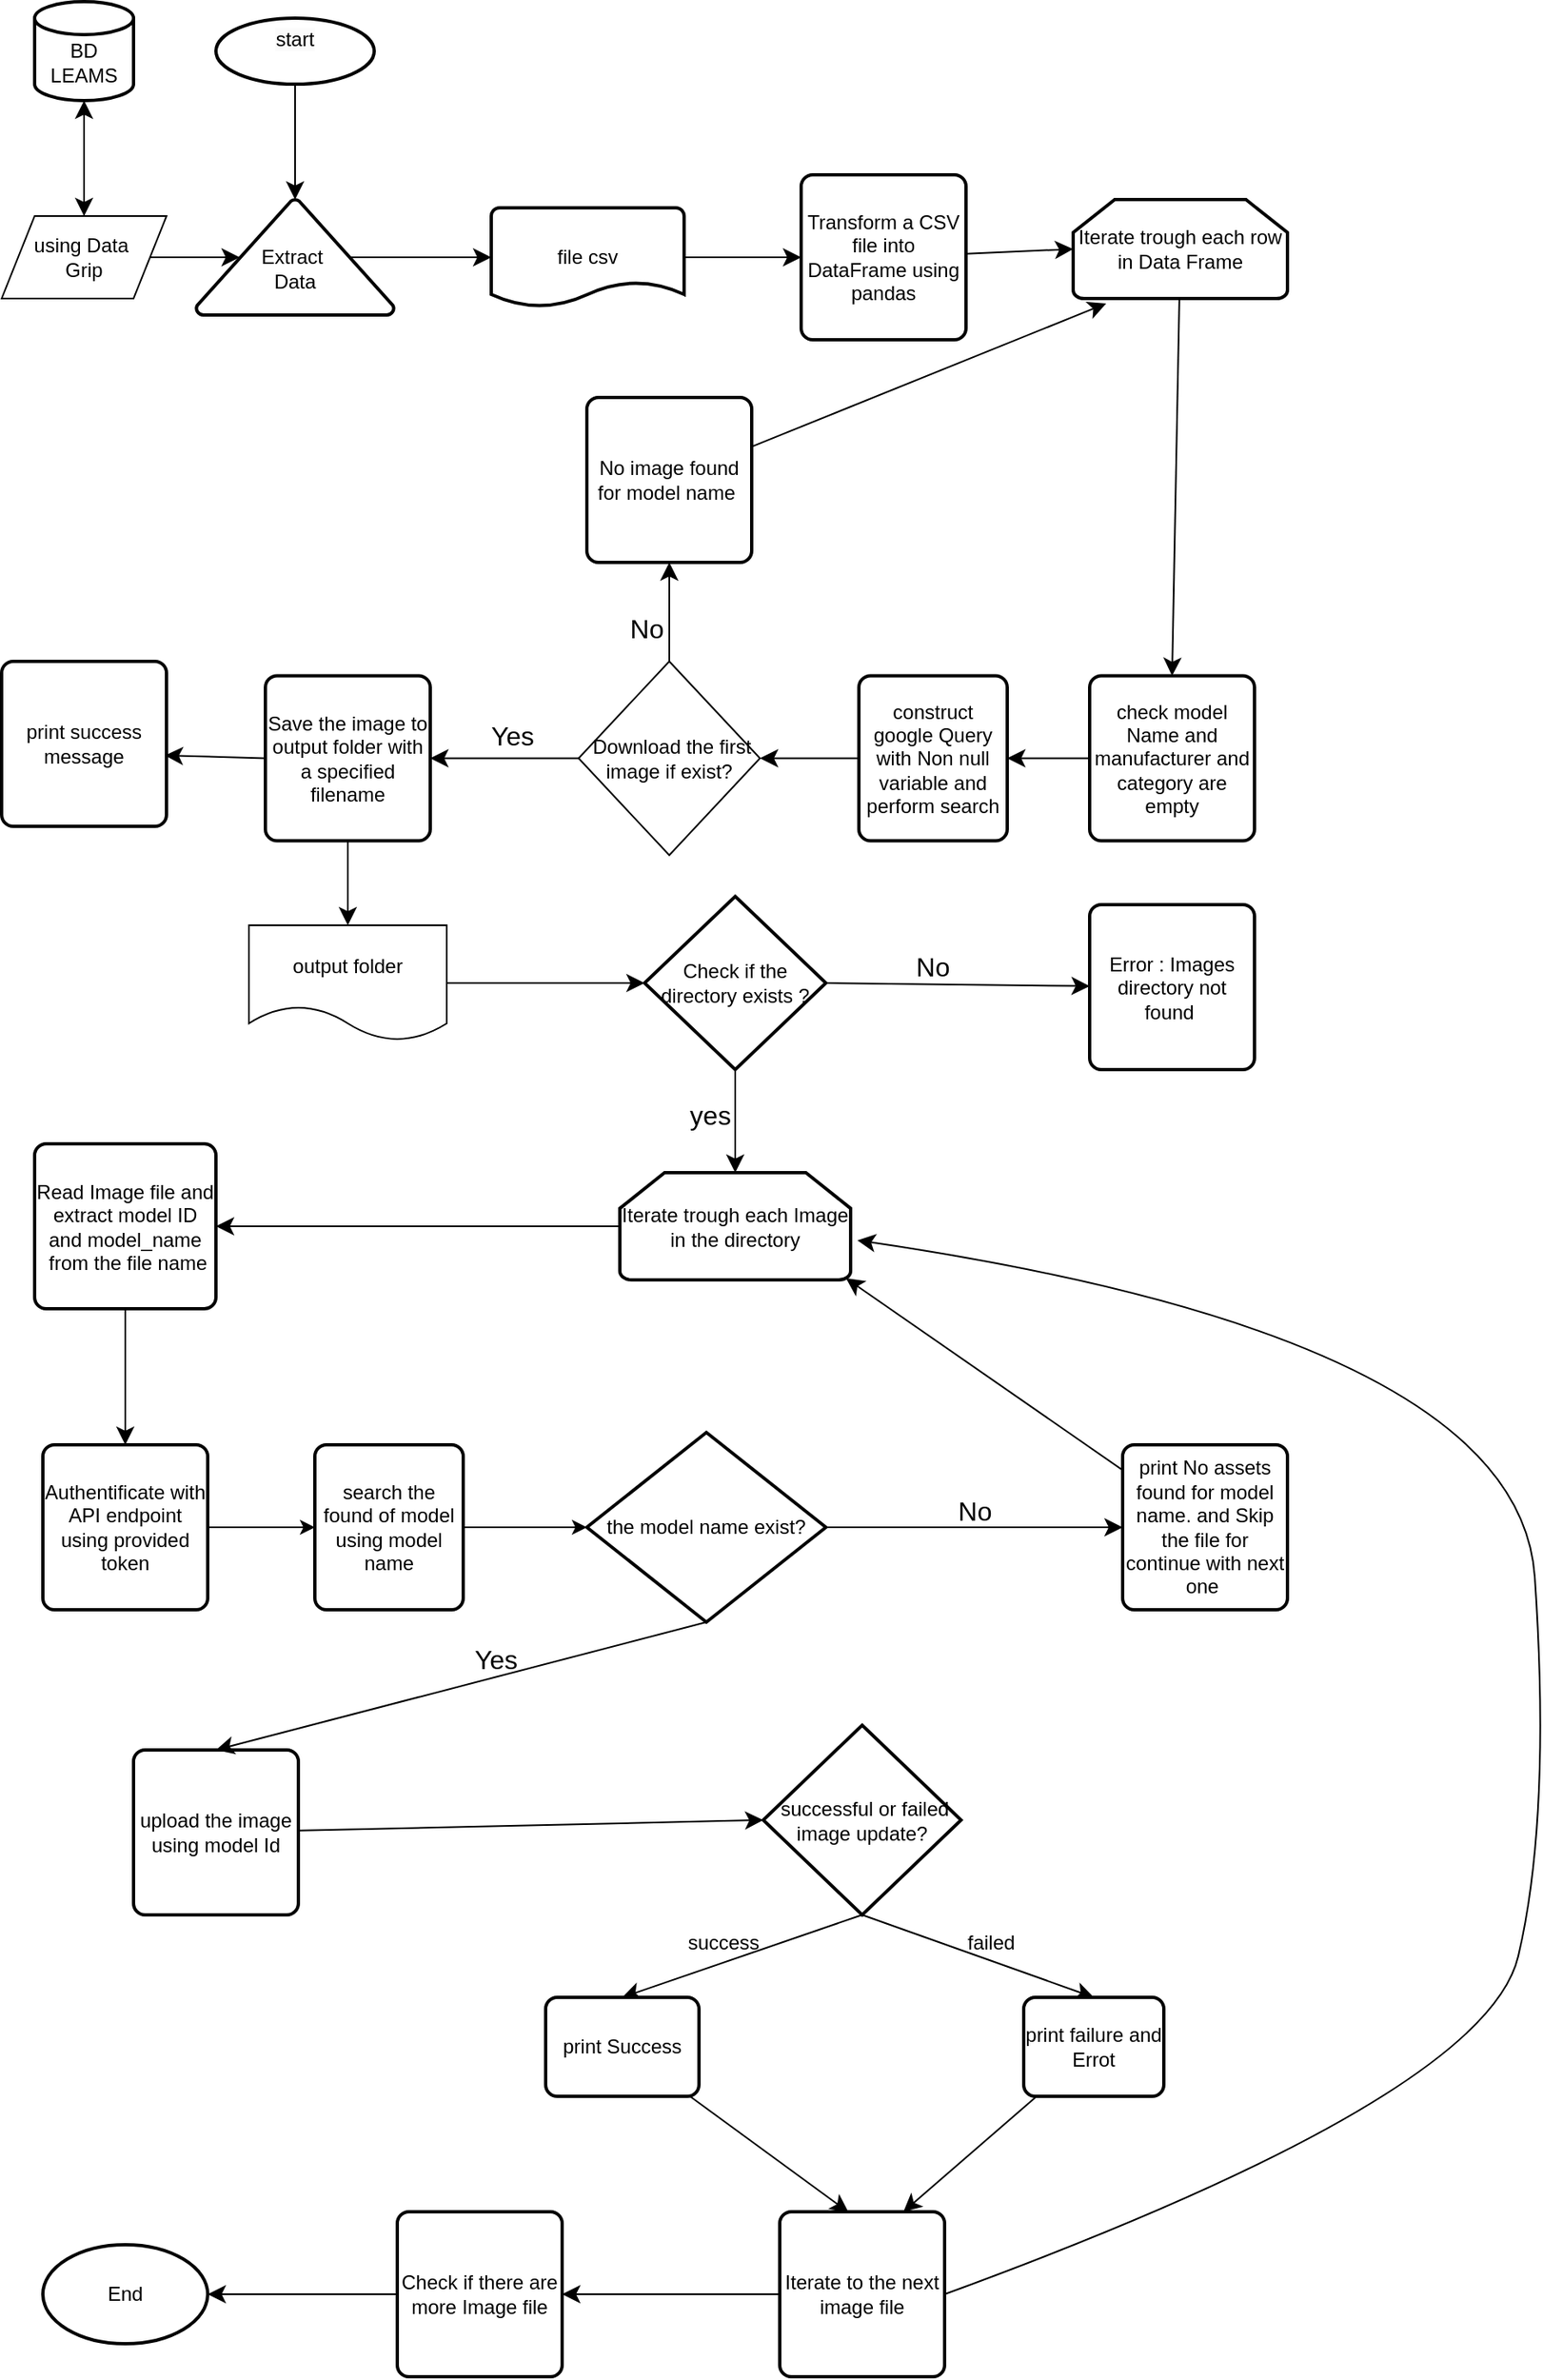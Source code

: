 <mxfile version="24.4.0" type="github">
  <diagram id="C5RBs43oDa-KdzZeNtuy" name="Page-1">
    <mxGraphModel dx="1173" dy="1793" grid="1" gridSize="10" guides="1" tooltips="1" connect="1" arrows="1" fold="1" page="1" pageScale="1" pageWidth="827" pageHeight="1169" math="0" shadow="0">
      <root>
        <mxCell id="WIyWlLk6GJQsqaUBKTNV-0" />
        <mxCell id="WIyWlLk6GJQsqaUBKTNV-1" parent="WIyWlLk6GJQsqaUBKTNV-0" />
        <mxCell id="C65WgQI8QG8N_RnLKigR-12" value="" style="edgeStyle=none;curved=1;rounded=0;orthogonalLoop=1;jettySize=auto;html=1;fontSize=12;startSize=8;endSize=8;entryX=0.5;entryY=0;entryDx=0;entryDy=0;entryPerimeter=0;" parent="WIyWlLk6GJQsqaUBKTNV-1" source="C65WgQI8QG8N_RnLKigR-0" target="C65WgQI8QG8N_RnLKigR-27" edge="1">
          <mxGeometry relative="1" as="geometry">
            <mxPoint x="420" y="-610" as="targetPoint" />
          </mxGeometry>
        </mxCell>
        <mxCell id="C65WgQI8QG8N_RnLKigR-0" value="&#xa;&lt;span style=&quot;color: rgb(0, 0, 0); font-family: Helvetica; font-size: 12px; font-style: normal; font-variant-ligatures: normal; font-variant-caps: normal; font-weight: 400; letter-spacing: normal; orphans: 2; text-align: center; text-indent: 0px; text-transform: none; widows: 2; word-spacing: 0px; -webkit-text-stroke-width: 0px; white-space: normal; background-color: rgb(251, 251, 251); text-decoration-thickness: initial; text-decoration-style: initial; text-decoration-color: initial; display: inline !important; float: none;&quot;&gt;start&lt;/span&gt;&#xa;&#xa;" style="strokeWidth=2;html=1;shape=mxgraph.flowchart.start_1;whiteSpace=wrap;" parent="WIyWlLk6GJQsqaUBKTNV-1" vertex="1">
          <mxGeometry x="230" y="-950" width="96" height="40" as="geometry" />
        </mxCell>
        <mxCell id="C65WgQI8QG8N_RnLKigR-148" style="edgeStyle=none;curved=1;rounded=0;orthogonalLoop=1;jettySize=auto;html=1;entryX=0;entryY=0.5;entryDx=0;entryDy=0;fontSize=12;startSize=8;endSize=8;" parent="WIyWlLk6GJQsqaUBKTNV-1" source="C65WgQI8QG8N_RnLKigR-13" target="C65WgQI8QG8N_RnLKigR-146" edge="1">
          <mxGeometry relative="1" as="geometry" />
        </mxCell>
        <mxCell id="C65WgQI8QG8N_RnLKigR-13" value="file csv" style="strokeWidth=2;html=1;shape=mxgraph.flowchart.document2;whiteSpace=wrap;size=0.25;" parent="WIyWlLk6GJQsqaUBKTNV-1" vertex="1">
          <mxGeometry x="397" y="-835" width="117" height="60" as="geometry" />
        </mxCell>
        <mxCell id="C65WgQI8QG8N_RnLKigR-25" style="edgeStyle=none;curved=1;rounded=0;orthogonalLoop=1;jettySize=auto;html=1;entryX=1;entryY=0.5;entryDx=0;entryDy=0;fontSize=12;startSize=8;endSize=8;" parent="WIyWlLk6GJQsqaUBKTNV-1" edge="1">
          <mxGeometry relative="1" as="geometry">
            <mxPoint x="480" y="-580" as="sourcePoint" />
            <mxPoint x="480" y="-580" as="targetPoint" />
          </mxGeometry>
        </mxCell>
        <mxCell id="C65WgQI8QG8N_RnLKigR-27" value="&lt;div&gt;&lt;br&gt;&lt;/div&gt;&lt;div&gt;&lt;span style=&quot;background-color: initial;&quot;&gt;Extract&amp;nbsp;&lt;/span&gt;&lt;br&gt;&lt;/div&gt;&lt;div&gt;Data&lt;/div&gt;" style="strokeWidth=2;html=1;shape=mxgraph.flowchart.extract_or_measurement;whiteSpace=wrap;" parent="WIyWlLk6GJQsqaUBKTNV-1" vertex="1">
          <mxGeometry x="218" y="-840" width="120" height="70" as="geometry" />
        </mxCell>
        <mxCell id="C65WgQI8QG8N_RnLKigR-28" value="using Data&amp;nbsp;&lt;div&gt;Grip&lt;/div&gt;" style="shape=parallelogram;perimeter=parallelogramPerimeter;whiteSpace=wrap;html=1;dashed=0;" parent="WIyWlLk6GJQsqaUBKTNV-1" vertex="1">
          <mxGeometry x="100" y="-830" width="100" height="50" as="geometry" />
        </mxCell>
        <mxCell id="C65WgQI8QG8N_RnLKigR-29" style="edgeStyle=none;curved=1;rounded=0;orthogonalLoop=1;jettySize=auto;html=1;entryX=0.22;entryY=0.5;entryDx=0;entryDy=0;entryPerimeter=0;fontSize=12;startSize=8;endSize=8;" parent="WIyWlLk6GJQsqaUBKTNV-1" source="C65WgQI8QG8N_RnLKigR-28" target="C65WgQI8QG8N_RnLKigR-27" edge="1">
          <mxGeometry relative="1" as="geometry" />
        </mxCell>
        <mxCell id="C65WgQI8QG8N_RnLKigR-34" style="edgeStyle=none;curved=1;rounded=0;orthogonalLoop=1;jettySize=auto;html=1;exitX=0.78;exitY=0.5;exitDx=0;exitDy=0;exitPerimeter=0;entryX=0;entryY=0.5;entryDx=0;entryDy=0;entryPerimeter=0;fontSize=12;startSize=8;endSize=8;" parent="WIyWlLk6GJQsqaUBKTNV-1" source="C65WgQI8QG8N_RnLKigR-27" target="C65WgQI8QG8N_RnLKigR-13" edge="1">
          <mxGeometry relative="1" as="geometry" />
        </mxCell>
        <mxCell id="C65WgQI8QG8N_RnLKigR-40" style="edgeStyle=none;curved=1;rounded=0;orthogonalLoop=1;jettySize=auto;html=1;entryX=0.5;entryY=0;entryDx=0;entryDy=0;fontSize=12;startSize=8;endSize=8;" parent="WIyWlLk6GJQsqaUBKTNV-1" source="C65WgQI8QG8N_RnLKigR-37" target="C65WgQI8QG8N_RnLKigR-39" edge="1">
          <mxGeometry relative="1" as="geometry" />
        </mxCell>
        <mxCell id="C65WgQI8QG8N_RnLKigR-37" value="Iterate trough each row in Data Frame" style="strokeWidth=2;html=1;shape=mxgraph.flowchart.loop_limit;whiteSpace=wrap;" parent="WIyWlLk6GJQsqaUBKTNV-1" vertex="1">
          <mxGeometry x="750" y="-840" width="130" height="60" as="geometry" />
        </mxCell>
        <mxCell id="C65WgQI8QG8N_RnLKigR-41" style="edgeStyle=none;curved=1;rounded=0;orthogonalLoop=1;jettySize=auto;html=1;fontSize=12;startSize=8;endSize=8;entryX=1;entryY=0.5;entryDx=0;entryDy=0;" parent="WIyWlLk6GJQsqaUBKTNV-1" source="C65WgQI8QG8N_RnLKigR-39" target="C65WgQI8QG8N_RnLKigR-42" edge="1">
          <mxGeometry relative="1" as="geometry">
            <mxPoint x="740" y="-440" as="targetPoint" />
          </mxGeometry>
        </mxCell>
        <mxCell id="C65WgQI8QG8N_RnLKigR-39" value="check model Name and manufacturer and category are empty" style="rounded=1;whiteSpace=wrap;html=1;absoluteArcSize=1;arcSize=14;strokeWidth=2;" parent="WIyWlLk6GJQsqaUBKTNV-1" vertex="1">
          <mxGeometry x="760" y="-551.25" width="100" height="100" as="geometry" />
        </mxCell>
        <mxCell id="C65WgQI8QG8N_RnLKigR-43" style="edgeStyle=none;curved=1;rounded=0;orthogonalLoop=1;jettySize=auto;html=1;fontSize=12;startSize=8;endSize=8;entryX=1;entryY=0.5;entryDx=0;entryDy=0;" parent="WIyWlLk6GJQsqaUBKTNV-1" source="C65WgQI8QG8N_RnLKigR-42" target="C65WgQI8QG8N_RnLKigR-51" edge="1">
          <mxGeometry relative="1" as="geometry">
            <mxPoint x="560" y="-390" as="targetPoint" />
          </mxGeometry>
        </mxCell>
        <mxCell id="C65WgQI8QG8N_RnLKigR-42" value="construct google Query with Non null variable and perform search" style="rounded=1;whiteSpace=wrap;html=1;absoluteArcSize=1;arcSize=14;strokeWidth=2;" parent="WIyWlLk6GJQsqaUBKTNV-1" vertex="1">
          <mxGeometry x="620" y="-551.25" width="90" height="100" as="geometry" />
        </mxCell>
        <mxCell id="C65WgQI8QG8N_RnLKigR-47" value="" style="edgeStyle=none;curved=1;rounded=0;orthogonalLoop=1;jettySize=auto;html=1;exitX=0;exitY=0.5;exitDx=0;exitDy=0;fontSize=12;startSize=8;endSize=8;entryX=1;entryY=0.5;entryDx=0;entryDy=0;" parent="WIyWlLk6GJQsqaUBKTNV-1" source="C65WgQI8QG8N_RnLKigR-51" target="C65WgQI8QG8N_RnLKigR-48" edge="1">
          <mxGeometry relative="1" as="geometry">
            <mxPoint x="350" y="-390" as="targetPoint" />
            <mxPoint x="460" y="-390" as="sourcePoint" />
          </mxGeometry>
        </mxCell>
        <mxCell id="C65WgQI8QG8N_RnLKigR-49" style="edgeStyle=none;curved=1;rounded=0;orthogonalLoop=1;jettySize=auto;html=1;exitX=0;exitY=0.5;exitDx=0;exitDy=0;fontSize=12;startSize=8;endSize=8;entryX=0.99;entryY=0.57;entryDx=0;entryDy=0;entryPerimeter=0;" parent="WIyWlLk6GJQsqaUBKTNV-1" source="C65WgQI8QG8N_RnLKigR-48" target="C65WgQI8QG8N_RnLKigR-56" edge="1">
          <mxGeometry relative="1" as="geometry">
            <mxPoint x="200" y="-390" as="targetPoint" />
          </mxGeometry>
        </mxCell>
        <mxCell id="C65WgQI8QG8N_RnLKigR-55" style="edgeStyle=none;curved=1;rounded=0;orthogonalLoop=1;jettySize=auto;html=1;fontSize=12;startSize=8;endSize=8;" parent="WIyWlLk6GJQsqaUBKTNV-1" source="C65WgQI8QG8N_RnLKigR-48" target="C65WgQI8QG8N_RnLKigR-50" edge="1">
          <mxGeometry relative="1" as="geometry" />
        </mxCell>
        <mxCell id="C65WgQI8QG8N_RnLKigR-48" value="Save the image to output folder with a specified filename" style="rounded=1;whiteSpace=wrap;html=1;absoluteArcSize=1;arcSize=14;strokeWidth=2;" parent="WIyWlLk6GJQsqaUBKTNV-1" vertex="1">
          <mxGeometry x="260" y="-551.25" width="100" height="100" as="geometry" />
        </mxCell>
        <mxCell id="C65WgQI8QG8N_RnLKigR-50" value="output folder" style="shape=document;whiteSpace=wrap;html=1;boundedLbl=1;dashed=0;flipH=1;" parent="WIyWlLk6GJQsqaUBKTNV-1" vertex="1">
          <mxGeometry x="250" y="-400" width="120" height="70" as="geometry" />
        </mxCell>
        <mxCell id="C65WgQI8QG8N_RnLKigR-63" style="edgeStyle=none;curved=1;rounded=0;orthogonalLoop=1;jettySize=auto;html=1;exitX=0.5;exitY=0;exitDx=0;exitDy=0;entryX=0.5;entryY=1;entryDx=0;entryDy=0;fontSize=12;startSize=8;endSize=8;" parent="WIyWlLk6GJQsqaUBKTNV-1" source="C65WgQI8QG8N_RnLKigR-51" target="C65WgQI8QG8N_RnLKigR-61" edge="1">
          <mxGeometry relative="1" as="geometry" />
        </mxCell>
        <mxCell id="C65WgQI8QG8N_RnLKigR-51" value="&amp;nbsp;Download the first image if exist?" style="shape=rhombus;html=1;dashed=0;whiteSpace=wrap;perimeter=rhombusPerimeter;" parent="WIyWlLk6GJQsqaUBKTNV-1" vertex="1">
          <mxGeometry x="450" y="-560" width="110" height="117.5" as="geometry" />
        </mxCell>
        <mxCell id="C65WgQI8QG8N_RnLKigR-65" style="edgeStyle=none;curved=1;rounded=0;orthogonalLoop=1;jettySize=auto;html=1;entryX=0.5;entryY=0;entryDx=0;entryDy=0;fontSize=12;startSize=8;endSize=8;" parent="WIyWlLk6GJQsqaUBKTNV-1" source="C65WgQI8QG8N_RnLKigR-53" target="C65WgQI8QG8N_RnLKigR-28" edge="1">
          <mxGeometry relative="1" as="geometry" />
        </mxCell>
        <mxCell id="C65WgQI8QG8N_RnLKigR-53" value="&lt;div&gt;&lt;br&gt;&lt;/div&gt;BD LEAMS" style="strokeWidth=2;html=1;shape=mxgraph.flowchart.database;whiteSpace=wrap;" parent="WIyWlLk6GJQsqaUBKTNV-1" vertex="1">
          <mxGeometry x="120" y="-960" width="60" height="60" as="geometry" />
        </mxCell>
        <mxCell id="C65WgQI8QG8N_RnLKigR-56" value="print success message" style="rounded=1;whiteSpace=wrap;html=1;absoluteArcSize=1;arcSize=14;strokeWidth=2;" parent="WIyWlLk6GJQsqaUBKTNV-1" vertex="1">
          <mxGeometry x="100" y="-560" width="100" height="100" as="geometry" />
        </mxCell>
        <mxCell id="C65WgQI8QG8N_RnLKigR-61" value="No image found for model name&amp;nbsp;" style="rounded=1;whiteSpace=wrap;html=1;absoluteArcSize=1;arcSize=14;strokeWidth=2;" parent="WIyWlLk6GJQsqaUBKTNV-1" vertex="1">
          <mxGeometry x="455" y="-720" width="100" height="100" as="geometry" />
        </mxCell>
        <mxCell id="C65WgQI8QG8N_RnLKigR-62" style="edgeStyle=none;curved=1;rounded=0;orthogonalLoop=1;jettySize=auto;html=1;entryX=0.154;entryY=1.05;entryDx=0;entryDy=0;entryPerimeter=0;fontSize=12;startSize=8;endSize=8;" parent="WIyWlLk6GJQsqaUBKTNV-1" source="C65WgQI8QG8N_RnLKigR-61" target="C65WgQI8QG8N_RnLKigR-37" edge="1">
          <mxGeometry relative="1" as="geometry" />
        </mxCell>
        <mxCell id="C65WgQI8QG8N_RnLKigR-64" value="No" style="text;strokeColor=none;fillColor=none;html=1;align=center;verticalAlign=middle;whiteSpace=wrap;rounded=0;fontSize=16;" parent="WIyWlLk6GJQsqaUBKTNV-1" vertex="1">
          <mxGeometry x="475" y="-590" width="33" height="20" as="geometry" />
        </mxCell>
        <mxCell id="C65WgQI8QG8N_RnLKigR-66" style="edgeStyle=none;curved=1;rounded=0;orthogonalLoop=1;jettySize=auto;html=1;entryX=0.5;entryY=1;entryDx=0;entryDy=0;entryPerimeter=0;fontSize=12;startSize=8;endSize=8;" parent="WIyWlLk6GJQsqaUBKTNV-1" source="C65WgQI8QG8N_RnLKigR-28" target="C65WgQI8QG8N_RnLKigR-53" edge="1">
          <mxGeometry relative="1" as="geometry" />
        </mxCell>
        <mxCell id="C65WgQI8QG8N_RnLKigR-78" style="edgeStyle=none;curved=1;rounded=0;orthogonalLoop=1;jettySize=auto;html=1;exitX=1;exitY=0.5;exitDx=0;exitDy=0;exitPerimeter=0;fontSize=12;startSize=8;endSize=8;" parent="WIyWlLk6GJQsqaUBKTNV-1" source="C65WgQI8QG8N_RnLKigR-68" target="C65WgQI8QG8N_RnLKigR-71" edge="1">
          <mxGeometry relative="1" as="geometry" />
        </mxCell>
        <mxCell id="C65WgQI8QG8N_RnLKigR-68" value="Check if the directory exists ?" style="strokeWidth=2;html=1;shape=mxgraph.flowchart.decision;whiteSpace=wrap;" parent="WIyWlLk6GJQsqaUBKTNV-1" vertex="1">
          <mxGeometry x="490" y="-417.5" width="110" height="105" as="geometry" />
        </mxCell>
        <mxCell id="C65WgQI8QG8N_RnLKigR-70" value="No" style="text;strokeColor=none;fillColor=none;html=1;align=center;verticalAlign=middle;whiteSpace=wrap;rounded=0;fontSize=16;" parent="WIyWlLk6GJQsqaUBKTNV-1" vertex="1">
          <mxGeometry x="635" y="-390" width="60" height="30" as="geometry" />
        </mxCell>
        <mxCell id="C65WgQI8QG8N_RnLKigR-71" value="Error : Images directory not found&amp;nbsp;" style="rounded=1;whiteSpace=wrap;html=1;absoluteArcSize=1;arcSize=14;strokeWidth=2;" parent="WIyWlLk6GJQsqaUBKTNV-1" vertex="1">
          <mxGeometry x="760" y="-412.5" width="100" height="100" as="geometry" />
        </mxCell>
        <mxCell id="C65WgQI8QG8N_RnLKigR-74" style="edgeStyle=none;curved=1;rounded=0;orthogonalLoop=1;jettySize=auto;html=1;entryX=0;entryY=0.5;entryDx=0;entryDy=0;entryPerimeter=0;fontSize=12;startSize=8;endSize=8;" parent="WIyWlLk6GJQsqaUBKTNV-1" source="C65WgQI8QG8N_RnLKigR-50" target="C65WgQI8QG8N_RnLKigR-68" edge="1">
          <mxGeometry relative="1" as="geometry" />
        </mxCell>
        <mxCell id="C65WgQI8QG8N_RnLKigR-75" value="Iterate trough each Image in the directory" style="strokeWidth=2;html=1;shape=mxgraph.flowchart.loop_limit;whiteSpace=wrap;" parent="WIyWlLk6GJQsqaUBKTNV-1" vertex="1">
          <mxGeometry x="475" y="-250" width="140" height="65" as="geometry" />
        </mxCell>
        <mxCell id="C65WgQI8QG8N_RnLKigR-76" style="edgeStyle=none;curved=1;rounded=0;orthogonalLoop=1;jettySize=auto;html=1;exitX=0.5;exitY=1;exitDx=0;exitDy=0;exitPerimeter=0;entryX=0.5;entryY=0;entryDx=0;entryDy=0;entryPerimeter=0;fontSize=12;startSize=8;endSize=8;" parent="WIyWlLk6GJQsqaUBKTNV-1" source="C65WgQI8QG8N_RnLKigR-68" target="C65WgQI8QG8N_RnLKigR-75" edge="1">
          <mxGeometry relative="1" as="geometry" />
        </mxCell>
        <mxCell id="C65WgQI8QG8N_RnLKigR-77" value="yes" style="text;strokeColor=none;fillColor=none;html=1;align=center;verticalAlign=middle;whiteSpace=wrap;rounded=0;fontSize=16;" parent="WIyWlLk6GJQsqaUBKTNV-1" vertex="1">
          <mxGeometry x="500" y="-300" width="60" height="30" as="geometry" />
        </mxCell>
        <mxCell id="C65WgQI8QG8N_RnLKigR-156" style="edgeStyle=none;curved=1;rounded=0;orthogonalLoop=1;jettySize=auto;html=1;entryX=0.5;entryY=0;entryDx=0;entryDy=0;fontSize=12;startSize=8;endSize=8;" parent="WIyWlLk6GJQsqaUBKTNV-1" source="C65WgQI8QG8N_RnLKigR-82" target="C65WgQI8QG8N_RnLKigR-154" edge="1">
          <mxGeometry relative="1" as="geometry" />
        </mxCell>
        <mxCell id="C65WgQI8QG8N_RnLKigR-82" value="Read Image file and extract model ID and model_name&lt;div&gt;&amp;nbsp;from the file name&lt;/div&gt;" style="rounded=1;whiteSpace=wrap;html=1;absoluteArcSize=1;arcSize=14;strokeWidth=2;" parent="WIyWlLk6GJQsqaUBKTNV-1" vertex="1">
          <mxGeometry x="120" y="-267.5" width="110" height="100" as="geometry" />
        </mxCell>
        <mxCell id="C65WgQI8QG8N_RnLKigR-108" style="edgeStyle=none;curved=1;rounded=0;orthogonalLoop=1;jettySize=auto;html=1;entryX=0;entryY=0.5;entryDx=0;entryDy=0;fontSize=12;startSize=8;endSize=8;" parent="WIyWlLk6GJQsqaUBKTNV-1" target="C65WgQI8QG8N_RnLKigR-87" edge="1">
          <mxGeometry relative="1" as="geometry">
            <mxPoint x="595" y="-35" as="sourcePoint" />
          </mxGeometry>
        </mxCell>
        <mxCell id="C65WgQI8QG8N_RnLKigR-87" value="print No assets found for model name. and Skip the file for continue with next one&amp;nbsp;" style="rounded=1;whiteSpace=wrap;html=1;absoluteArcSize=1;arcSize=14;strokeWidth=2;" parent="WIyWlLk6GJQsqaUBKTNV-1" vertex="1">
          <mxGeometry x="780" y="-85" width="100" height="100" as="geometry" />
        </mxCell>
        <mxCell id="C65WgQI8QG8N_RnLKigR-98" style="edgeStyle=none;curved=1;rounded=0;orthogonalLoop=1;jettySize=auto;html=1;entryX=0.98;entryY=0.985;entryDx=0;entryDy=0;entryPerimeter=0;fontSize=12;startSize=8;endSize=8;" parent="WIyWlLk6GJQsqaUBKTNV-1" source="C65WgQI8QG8N_RnLKigR-87" target="C65WgQI8QG8N_RnLKigR-75" edge="1">
          <mxGeometry relative="1" as="geometry" />
        </mxCell>
        <mxCell id="C65WgQI8QG8N_RnLKigR-99" value="No" style="text;html=1;align=center;verticalAlign=middle;resizable=0;points=[];autosize=1;strokeColor=none;fillColor=none;fontSize=16;" parent="WIyWlLk6GJQsqaUBKTNV-1" vertex="1">
          <mxGeometry x="670" y="-60" width="40" height="30" as="geometry" />
        </mxCell>
        <mxCell id="C65WgQI8QG8N_RnLKigR-104" value="upload the image using model Id" style="rounded=1;whiteSpace=wrap;html=1;absoluteArcSize=1;arcSize=14;strokeWidth=2;" parent="WIyWlLk6GJQsqaUBKTNV-1" vertex="1">
          <mxGeometry x="180" y="100" width="100" height="100" as="geometry" />
        </mxCell>
        <mxCell id="C65WgQI8QG8N_RnLKigR-105" style="edgeStyle=none;curved=1;rounded=0;orthogonalLoop=1;jettySize=auto;html=1;entryX=0.5;entryY=0;entryDx=0;entryDy=0;entryPerimeter=0;fontSize=12;startSize=8;endSize=8;exitX=0.5;exitY=1;exitDx=0;exitDy=0;exitPerimeter=0;" parent="WIyWlLk6GJQsqaUBKTNV-1" source="C65WgQI8QG8N_RnLKigR-139" edge="1">
          <mxGeometry relative="1" as="geometry">
            <mxPoint x="495" y="-7.449" as="sourcePoint" />
            <mxPoint x="230" y="100" as="targetPoint" />
          </mxGeometry>
        </mxCell>
        <mxCell id="C65WgQI8QG8N_RnLKigR-128" style="edgeStyle=none;curved=1;rounded=0;orthogonalLoop=1;jettySize=auto;html=1;exitX=0.5;exitY=1;exitDx=0;exitDy=0;exitPerimeter=0;entryX=0.5;entryY=0;entryDx=0;entryDy=0;fontSize=12;startSize=8;endSize=8;" parent="WIyWlLk6GJQsqaUBKTNV-1" source="C65WgQI8QG8N_RnLKigR-113" target="C65WgQI8QG8N_RnLKigR-120" edge="1">
          <mxGeometry relative="1" as="geometry" />
        </mxCell>
        <mxCell id="C65WgQI8QG8N_RnLKigR-130" style="edgeStyle=none;curved=1;rounded=0;orthogonalLoop=1;jettySize=auto;html=1;exitX=0.5;exitY=1;exitDx=0;exitDy=0;exitPerimeter=0;entryX=0.5;entryY=0;entryDx=0;entryDy=0;fontSize=12;startSize=8;endSize=8;" parent="WIyWlLk6GJQsqaUBKTNV-1" source="C65WgQI8QG8N_RnLKigR-113" target="C65WgQI8QG8N_RnLKigR-121" edge="1">
          <mxGeometry relative="1" as="geometry" />
        </mxCell>
        <mxCell id="C65WgQI8QG8N_RnLKigR-113" value="&amp;nbsp;successful or failed image update?" style="strokeWidth=2;html=1;shape=mxgraph.flowchart.decision;whiteSpace=wrap;" parent="WIyWlLk6GJQsqaUBKTNV-1" vertex="1">
          <mxGeometry x="562" y="85" width="120" height="115" as="geometry" />
        </mxCell>
        <mxCell id="C65WgQI8QG8N_RnLKigR-114" style="edgeStyle=none;curved=1;rounded=0;orthogonalLoop=1;jettySize=auto;html=1;entryX=0;entryY=0.5;entryDx=0;entryDy=0;entryPerimeter=0;fontSize=12;startSize=8;endSize=8;" parent="WIyWlLk6GJQsqaUBKTNV-1" source="C65WgQI8QG8N_RnLKigR-104" target="C65WgQI8QG8N_RnLKigR-113" edge="1">
          <mxGeometry relative="1" as="geometry" />
        </mxCell>
        <mxCell id="C65WgQI8QG8N_RnLKigR-116" value="&lt;span style=&quot;font-size: 12px;&quot;&gt;success&lt;/span&gt;" style="text;strokeColor=none;fillColor=none;html=1;align=center;verticalAlign=middle;whiteSpace=wrap;rounded=0;fontSize=16;" parent="WIyWlLk6GJQsqaUBKTNV-1" vertex="1">
          <mxGeometry x="508" y="200" width="60" height="30" as="geometry" />
        </mxCell>
        <mxCell id="C65WgQI8QG8N_RnLKigR-119" value="&lt;span style=&quot;font-size: 12px;&quot;&gt;failed&amp;nbsp;&lt;/span&gt;" style="text;strokeColor=none;fillColor=none;html=1;align=center;verticalAlign=middle;whiteSpace=wrap;rounded=0;fontSize=16;" parent="WIyWlLk6GJQsqaUBKTNV-1" vertex="1">
          <mxGeometry x="672" y="200" width="60" height="30" as="geometry" />
        </mxCell>
        <mxCell id="C65WgQI8QG8N_RnLKigR-132" style="edgeStyle=none;curved=1;rounded=0;orthogonalLoop=1;jettySize=auto;html=1;fontSize=12;startSize=8;endSize=8;entryX=0.417;entryY=0.003;entryDx=0;entryDy=0;entryPerimeter=0;" parent="WIyWlLk6GJQsqaUBKTNV-1" source="C65WgQI8QG8N_RnLKigR-120" edge="1" target="C65WgQI8QG8N_RnLKigR-133">
          <mxGeometry relative="1" as="geometry">
            <mxPoint x="740" y="350" as="targetPoint" />
          </mxGeometry>
        </mxCell>
        <mxCell id="C65WgQI8QG8N_RnLKigR-120" value="print Success" style="rounded=1;whiteSpace=wrap;html=1;absoluteArcSize=1;arcSize=14;strokeWidth=2;" parent="WIyWlLk6GJQsqaUBKTNV-1" vertex="1">
          <mxGeometry x="430" y="250" width="93" height="60" as="geometry" />
        </mxCell>
        <mxCell id="C65WgQI8QG8N_RnLKigR-131" style="edgeStyle=none;curved=1;rounded=0;orthogonalLoop=1;jettySize=auto;html=1;fontSize=12;startSize=8;endSize=8;entryX=0.75;entryY=0;entryDx=0;entryDy=0;" parent="WIyWlLk6GJQsqaUBKTNV-1" source="C65WgQI8QG8N_RnLKigR-121" edge="1" target="C65WgQI8QG8N_RnLKigR-133">
          <mxGeometry relative="1" as="geometry">
            <mxPoint x="740" y="350" as="targetPoint" />
          </mxGeometry>
        </mxCell>
        <mxCell id="C65WgQI8QG8N_RnLKigR-121" value="print failure and Errot" style="rounded=1;whiteSpace=wrap;html=1;absoluteArcSize=1;arcSize=14;strokeWidth=2;" parent="WIyWlLk6GJQsqaUBKTNV-1" vertex="1">
          <mxGeometry x="720" y="250" width="85" height="60" as="geometry" />
        </mxCell>
        <mxCell id="C65WgQI8QG8N_RnLKigR-123" value="Yes" style="text;strokeColor=none;fillColor=none;html=1;align=center;verticalAlign=middle;whiteSpace=wrap;rounded=0;fontSize=16;" parent="WIyWlLk6GJQsqaUBKTNV-1" vertex="1">
          <mxGeometry x="380" y="-530" width="60" height="30" as="geometry" />
        </mxCell>
        <mxCell id="C65WgQI8QG8N_RnLKigR-125" style="edgeStyle=none;curved=1;rounded=0;orthogonalLoop=1;jettySize=auto;html=1;entryX=1;entryY=0.5;entryDx=0;entryDy=0;fontSize=12;startSize=8;endSize=8;" parent="WIyWlLk6GJQsqaUBKTNV-1" source="C65WgQI8QG8N_RnLKigR-75" target="C65WgQI8QG8N_RnLKigR-82" edge="1">
          <mxGeometry relative="1" as="geometry">
            <mxPoint x="385" y="-217.5" as="targetPoint" />
          </mxGeometry>
        </mxCell>
        <mxCell id="C65WgQI8QG8N_RnLKigR-127" style="edgeStyle=none;curved=1;rounded=0;orthogonalLoop=1;jettySize=auto;html=1;exitX=0.5;exitY=1;exitDx=0;exitDy=0;fontSize=12;startSize=8;endSize=8;" parent="WIyWlLk6GJQsqaUBKTNV-1" source="C65WgQI8QG8N_RnLKigR-116" target="C65WgQI8QG8N_RnLKigR-116" edge="1">
          <mxGeometry relative="1" as="geometry" />
        </mxCell>
        <mxCell id="C65WgQI8QG8N_RnLKigR-129" style="edgeStyle=none;curved=1;rounded=0;orthogonalLoop=1;jettySize=auto;html=1;exitX=0.5;exitY=0;exitDx=0;exitDy=0;fontSize=12;startSize=8;endSize=8;" parent="WIyWlLk6GJQsqaUBKTNV-1" source="C65WgQI8QG8N_RnLKigR-119" target="C65WgQI8QG8N_RnLKigR-119" edge="1">
          <mxGeometry relative="1" as="geometry" />
        </mxCell>
        <mxCell id="C65WgQI8QG8N_RnLKigR-134" style="edgeStyle=none;curved=1;rounded=0;orthogonalLoop=1;jettySize=auto;html=1;fontSize=12;startSize=8;endSize=8;entryX=1;entryY=0.5;entryDx=0;entryDy=0;" parent="WIyWlLk6GJQsqaUBKTNV-1" source="C65WgQI8QG8N_RnLKigR-133" edge="1" target="C65WgQI8QG8N_RnLKigR-135">
          <mxGeometry relative="1" as="geometry">
            <mxPoint x="480" y="400" as="targetPoint" />
          </mxGeometry>
        </mxCell>
        <mxCell id="C65WgQI8QG8N_RnLKigR-145" style="edgeStyle=none;curved=1;rounded=0;orthogonalLoop=1;jettySize=auto;html=1;exitX=1;exitY=0.5;exitDx=0;exitDy=0;fontSize=12;startSize=8;endSize=8;entryX=1.029;entryY=0.631;entryDx=0;entryDy=0;entryPerimeter=0;" parent="WIyWlLk6GJQsqaUBKTNV-1" source="C65WgQI8QG8N_RnLKigR-133" target="C65WgQI8QG8N_RnLKigR-75" edge="1">
          <mxGeometry relative="1" as="geometry">
            <mxPoint x="780" y="-200" as="targetPoint" />
            <Array as="points">
              <mxPoint x="1000" y="310" />
              <mxPoint x="1040" y="140" />
              <mxPoint x="1020" y="-150" />
            </Array>
          </mxGeometry>
        </mxCell>
        <mxCell id="C65WgQI8QG8N_RnLKigR-133" value="Iterate to the next image file" style="rounded=1;whiteSpace=wrap;html=1;absoluteArcSize=1;arcSize=14;strokeWidth=2;" parent="WIyWlLk6GJQsqaUBKTNV-1" vertex="1">
          <mxGeometry x="572" y="380" width="100" height="100" as="geometry" />
        </mxCell>
        <mxCell id="C65WgQI8QG8N_RnLKigR-136" style="edgeStyle=none;curved=1;rounded=0;orthogonalLoop=1;jettySize=auto;html=1;fontSize=12;startSize=8;endSize=8;entryX=1;entryY=0.5;entryDx=0;entryDy=0;entryPerimeter=0;" parent="WIyWlLk6GJQsqaUBKTNV-1" source="C65WgQI8QG8N_RnLKigR-135" edge="1" target="C65WgQI8QG8N_RnLKigR-137">
          <mxGeometry relative="1" as="geometry">
            <mxPoint x="270" y="400" as="targetPoint" />
          </mxGeometry>
        </mxCell>
        <mxCell id="C65WgQI8QG8N_RnLKigR-135" value="Check if there are more Image file" style="rounded=1;whiteSpace=wrap;html=1;absoluteArcSize=1;arcSize=14;strokeWidth=2;" parent="WIyWlLk6GJQsqaUBKTNV-1" vertex="1">
          <mxGeometry x="340" y="380" width="100" height="100" as="geometry" />
        </mxCell>
        <mxCell id="C65WgQI8QG8N_RnLKigR-137" value="End" style="strokeWidth=2;html=1;shape=mxgraph.flowchart.start_1;whiteSpace=wrap;" parent="WIyWlLk6GJQsqaUBKTNV-1" vertex="1">
          <mxGeometry x="125" y="400" width="100" height="60" as="geometry" />
        </mxCell>
        <mxCell id="C65WgQI8QG8N_RnLKigR-139" value="the model name exist?" style="strokeWidth=2;html=1;shape=mxgraph.flowchart.decision;whiteSpace=wrap;" parent="WIyWlLk6GJQsqaUBKTNV-1" vertex="1">
          <mxGeometry x="455" y="-92.5" width="145" height="115" as="geometry" />
        </mxCell>
        <mxCell id="C65WgQI8QG8N_RnLKigR-142" value="Yes" style="text;strokeColor=none;fillColor=none;html=1;align=center;verticalAlign=middle;whiteSpace=wrap;rounded=0;fontSize=16;" parent="WIyWlLk6GJQsqaUBKTNV-1" vertex="1">
          <mxGeometry x="370" y="30" width="60" height="30" as="geometry" />
        </mxCell>
        <mxCell id="C65WgQI8QG8N_RnLKigR-143" style="edgeStyle=none;curved=1;rounded=0;orthogonalLoop=1;jettySize=auto;html=1;exitX=0.5;exitY=0;exitDx=0;exitDy=0;fontSize=12;startSize=8;endSize=8;" parent="WIyWlLk6GJQsqaUBKTNV-1" source="C65WgQI8QG8N_RnLKigR-142" target="C65WgQI8QG8N_RnLKigR-142" edge="1">
          <mxGeometry relative="1" as="geometry" />
        </mxCell>
        <mxCell id="C65WgQI8QG8N_RnLKigR-146" value="Transform a CSV file into DataFrame using pandas" style="rounded=1;whiteSpace=wrap;html=1;absoluteArcSize=1;arcSize=14;strokeWidth=2;" parent="WIyWlLk6GJQsqaUBKTNV-1" vertex="1">
          <mxGeometry x="585" y="-855" width="100" height="100" as="geometry" />
        </mxCell>
        <mxCell id="C65WgQI8QG8N_RnLKigR-149" style="edgeStyle=none;curved=1;rounded=0;orthogonalLoop=1;jettySize=auto;html=1;entryX=0;entryY=0.5;entryDx=0;entryDy=0;entryPerimeter=0;fontSize=12;startSize=8;endSize=8;" parent="WIyWlLk6GJQsqaUBKTNV-1" source="C65WgQI8QG8N_RnLKigR-146" target="C65WgQI8QG8N_RnLKigR-37" edge="1">
          <mxGeometry relative="1" as="geometry" />
        </mxCell>
        <mxCell id="nsuCtyg71GLDALeoiQ23-1" style="edgeStyle=orthogonalEdgeStyle;rounded=0;orthogonalLoop=1;jettySize=auto;html=1;entryX=0;entryY=0.5;entryDx=0;entryDy=0;" edge="1" parent="WIyWlLk6GJQsqaUBKTNV-1" source="C65WgQI8QG8N_RnLKigR-154" target="nsuCtyg71GLDALeoiQ23-0">
          <mxGeometry relative="1" as="geometry" />
        </mxCell>
        <mxCell id="C65WgQI8QG8N_RnLKigR-154" value="Authentificate with API endpoint using provided token" style="rounded=1;whiteSpace=wrap;html=1;absoluteArcSize=1;arcSize=14;strokeWidth=2;" parent="WIyWlLk6GJQsqaUBKTNV-1" vertex="1">
          <mxGeometry x="125" y="-85" width="100" height="100" as="geometry" />
        </mxCell>
        <mxCell id="nsuCtyg71GLDALeoiQ23-0" value="search the found of model using model name" style="rounded=1;whiteSpace=wrap;html=1;absoluteArcSize=1;arcSize=14;strokeWidth=2;" vertex="1" parent="WIyWlLk6GJQsqaUBKTNV-1">
          <mxGeometry x="290" y="-85" width="90" height="100" as="geometry" />
        </mxCell>
        <mxCell id="nsuCtyg71GLDALeoiQ23-2" style="edgeStyle=orthogonalEdgeStyle;rounded=0;orthogonalLoop=1;jettySize=auto;html=1;entryX=0;entryY=0.5;entryDx=0;entryDy=0;entryPerimeter=0;" edge="1" parent="WIyWlLk6GJQsqaUBKTNV-1" source="nsuCtyg71GLDALeoiQ23-0" target="C65WgQI8QG8N_RnLKigR-139">
          <mxGeometry relative="1" as="geometry" />
        </mxCell>
      </root>
    </mxGraphModel>
  </diagram>
</mxfile>
